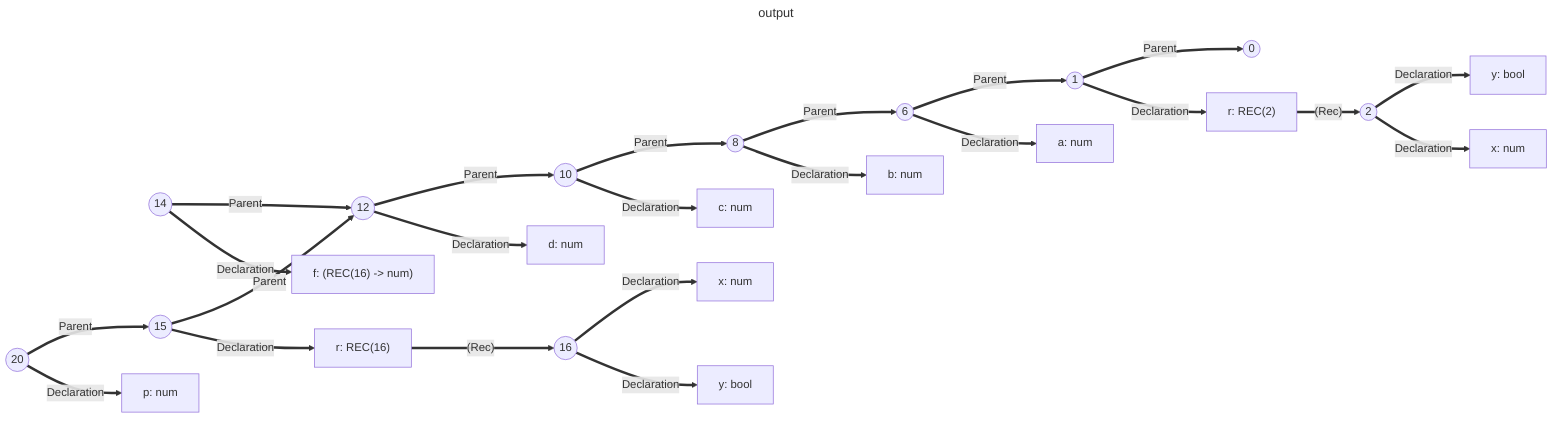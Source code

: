 ---
title: output
---
flowchart LR
    scope_0(("0"))
    scope_1(("1"))
    scope_2(("2"))
    scope_3["x: num"]
    scope_4["y: bool"]
    scope_5["r: REC(2)"]
    scope_6(("6"))
    scope_7["a: num"]
    scope_8(("8"))
    scope_9["b: num"]
    scope_10(("10"))
    scope_11["c: num"]
    scope_12(("12"))
    scope_13["d: num"]
    scope_14(("14"))
    scope_15(("15"))
    scope_16(("16"))
    scope_17["x: num"]
    scope_18["y: bool"]
    scope_19["r: REC(16)"]
    scope_20(("20"))
    scope_21["p: num"]
    scope_22["f: (REC(16) -> num)"]
scope_1 ==>|"Parent"| scope_0
scope_1 ==>|"Declaration"| scope_5
scope_2 ==>|"Declaration"| scope_4
scope_2 ==>|"Declaration"| scope_3
scope_6 ==>|"Parent"| scope_1
scope_6 ==>|"Declaration"| scope_7
scope_8 ==>|"Parent"| scope_6
scope_8 ==>|"Declaration"| scope_9
scope_10 ==>|"Parent"| scope_8
scope_10 ==>|"Declaration"| scope_11
scope_12 ==>|"Parent"| scope_10
scope_12 ==>|"Declaration"| scope_13
scope_14 ==>|"Parent"| scope_12
scope_14 ==>|"Declaration"| scope_22
scope_15 ==>|"Parent"| scope_12
scope_15 ==>|"Declaration"| scope_19
scope_16 ==>|"Declaration"| scope_17
scope_16 ==>|"Declaration"| scope_18
scope_20 ==>|"Parent"| scope_15
scope_20 ==>|"Declaration"| scope_21
scope_5 ==>|"(Rec)"| scope_2
scope_19 ==>|"(Rec)"| scope_16